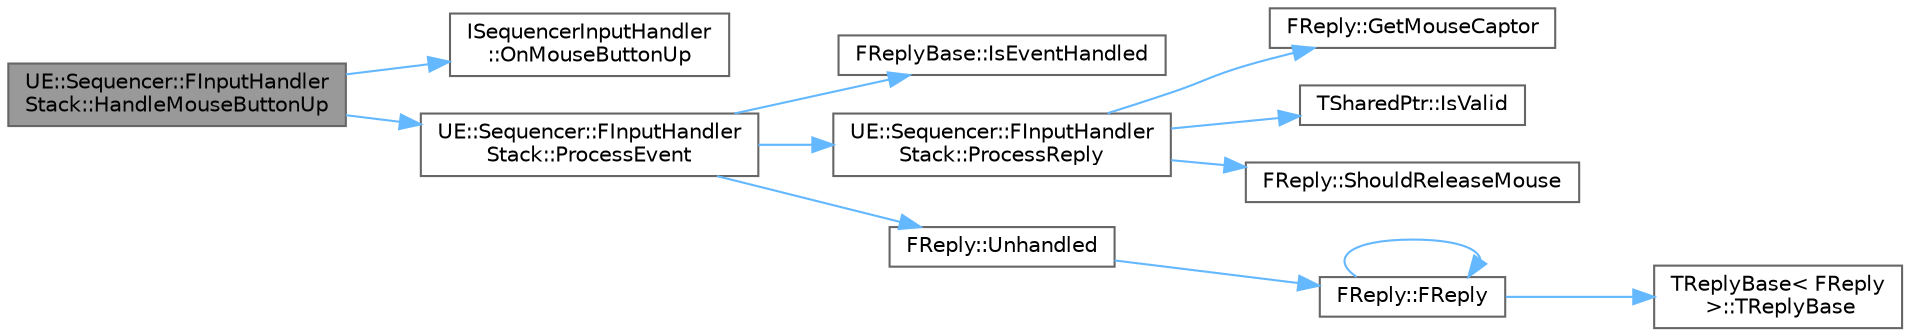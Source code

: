 digraph "UE::Sequencer::FInputHandlerStack::HandleMouseButtonUp"
{
 // INTERACTIVE_SVG=YES
 // LATEX_PDF_SIZE
  bgcolor="transparent";
  edge [fontname=Helvetica,fontsize=10,labelfontname=Helvetica,labelfontsize=10];
  node [fontname=Helvetica,fontsize=10,shape=box,height=0.2,width=0.4];
  rankdir="LR";
  Node1 [id="Node000001",label="UE::Sequencer::FInputHandler\lStack::HandleMouseButtonUp",height=0.2,width=0.4,color="gray40", fillcolor="grey60", style="filled", fontcolor="black",tooltip="Handle a mouse up."];
  Node1 -> Node2 [id="edge1_Node000001_Node000002",color="steelblue1",style="solid",tooltip=" "];
  Node2 [id="Node000002",label="ISequencerInputHandler\l::OnMouseButtonUp",height=0.2,width=0.4,color="grey40", fillcolor="white", style="filled",URL="$de/dc6/structISequencerInputHandler.html#a7c8f5b6c89a53200067b199d5e42c332",tooltip=" "];
  Node1 -> Node3 [id="edge2_Node000001_Node000003",color="steelblue1",style="solid",tooltip=" "];
  Node3 [id="Node000003",label="UE::Sequencer::FInputHandler\lStack::ProcessEvent",height=0.2,width=0.4,color="grey40", fillcolor="white", style="filled",URL="$de/d48/classUE_1_1Sequencer_1_1FInputHandlerStack.html#a4e660ff61e24d678351df39031725932",tooltip=" "];
  Node3 -> Node4 [id="edge3_Node000003_Node000004",color="steelblue1",style="solid",tooltip=" "];
  Node4 [id="Node000004",label="FReplyBase::IsEventHandled",height=0.2,width=0.4,color="grey40", fillcolor="white", style="filled",URL="$d1/dae/classFReplyBase.html#a76bdb3a21a9910337807063d09816303",tooltip=" "];
  Node3 -> Node5 [id="edge4_Node000003_Node000005",color="steelblue1",style="solid",tooltip=" "];
  Node5 [id="Node000005",label="UE::Sequencer::FInputHandler\lStack::ProcessReply",height=0.2,width=0.4,color="grey40", fillcolor="white", style="filled",URL="$de/d48/classUE_1_1Sequencer_1_1FInputHandlerStack.html#af131d91ed70efa3bd0fd65a50a6d7eae",tooltip=" "];
  Node5 -> Node6 [id="edge5_Node000005_Node000006",color="steelblue1",style="solid",tooltip=" "];
  Node6 [id="Node000006",label="FReply::GetMouseCaptor",height=0.2,width=0.4,color="grey40", fillcolor="white", style="filled",URL="$d1/d93/classFReply.html#ac13e4fa3881ee8cc553d91d393044420",tooltip="If the event replied with a request to capture the mouse, this returns the desired mouse captor."];
  Node5 -> Node7 [id="edge6_Node000005_Node000007",color="steelblue1",style="solid",tooltip=" "];
  Node7 [id="Node000007",label="TSharedPtr::IsValid",height=0.2,width=0.4,color="grey40", fillcolor="white", style="filled",URL="$d8/d2f/classTSharedPtr.html#acb5f7d3a359aaafcebe24b6b19882ad3",tooltip="Checks to see if this shared pointer is actually pointing to an object."];
  Node5 -> Node8 [id="edge7_Node000005_Node000008",color="steelblue1",style="solid",tooltip=" "];
  Node8 [id="Node000008",label="FReply::ShouldReleaseMouse",height=0.2,width=0.4,color="grey40", fillcolor="white", style="filled",URL="$d1/d93/classFReply.html#a1563243e0b08e11312fa79c6001d11dc",tooltip="True if this reply indicated that we should release mouse capture as a result of the event being hand..."];
  Node3 -> Node9 [id="edge8_Node000003_Node000009",color="steelblue1",style="solid",tooltip=" "];
  Node9 [id="Node000009",label="FReply::Unhandled",height=0.2,width=0.4,color="grey40", fillcolor="white", style="filled",URL="$d1/d93/classFReply.html#aade9ec10b96ca5b6c514b7b6bccf30eb",tooltip="An event should return a FReply::Unhandled() to let the system know that an event was unhandled."];
  Node9 -> Node10 [id="edge9_Node000009_Node000010",color="steelblue1",style="solid",tooltip=" "];
  Node10 [id="Node000010",label="FReply::FReply",height=0.2,width=0.4,color="grey40", fillcolor="white", style="filled",URL="$d1/d93/classFReply.html#a17b023666800ff427736ba11b538812d",tooltip="Hidden default constructor."];
  Node10 -> Node10 [id="edge10_Node000010_Node000010",color="steelblue1",style="solid",tooltip=" "];
  Node10 -> Node11 [id="edge11_Node000010_Node000011",color="steelblue1",style="solid",tooltip=" "];
  Node11 [id="Node000011",label="TReplyBase\< FReply\l \>::TReplyBase",height=0.2,width=0.4,color="grey40", fillcolor="white", style="filled",URL="$d9/dab/classTReplyBase.html#a1e9ad2234a336e01bf672bdb3ac91423",tooltip=" "];
}
